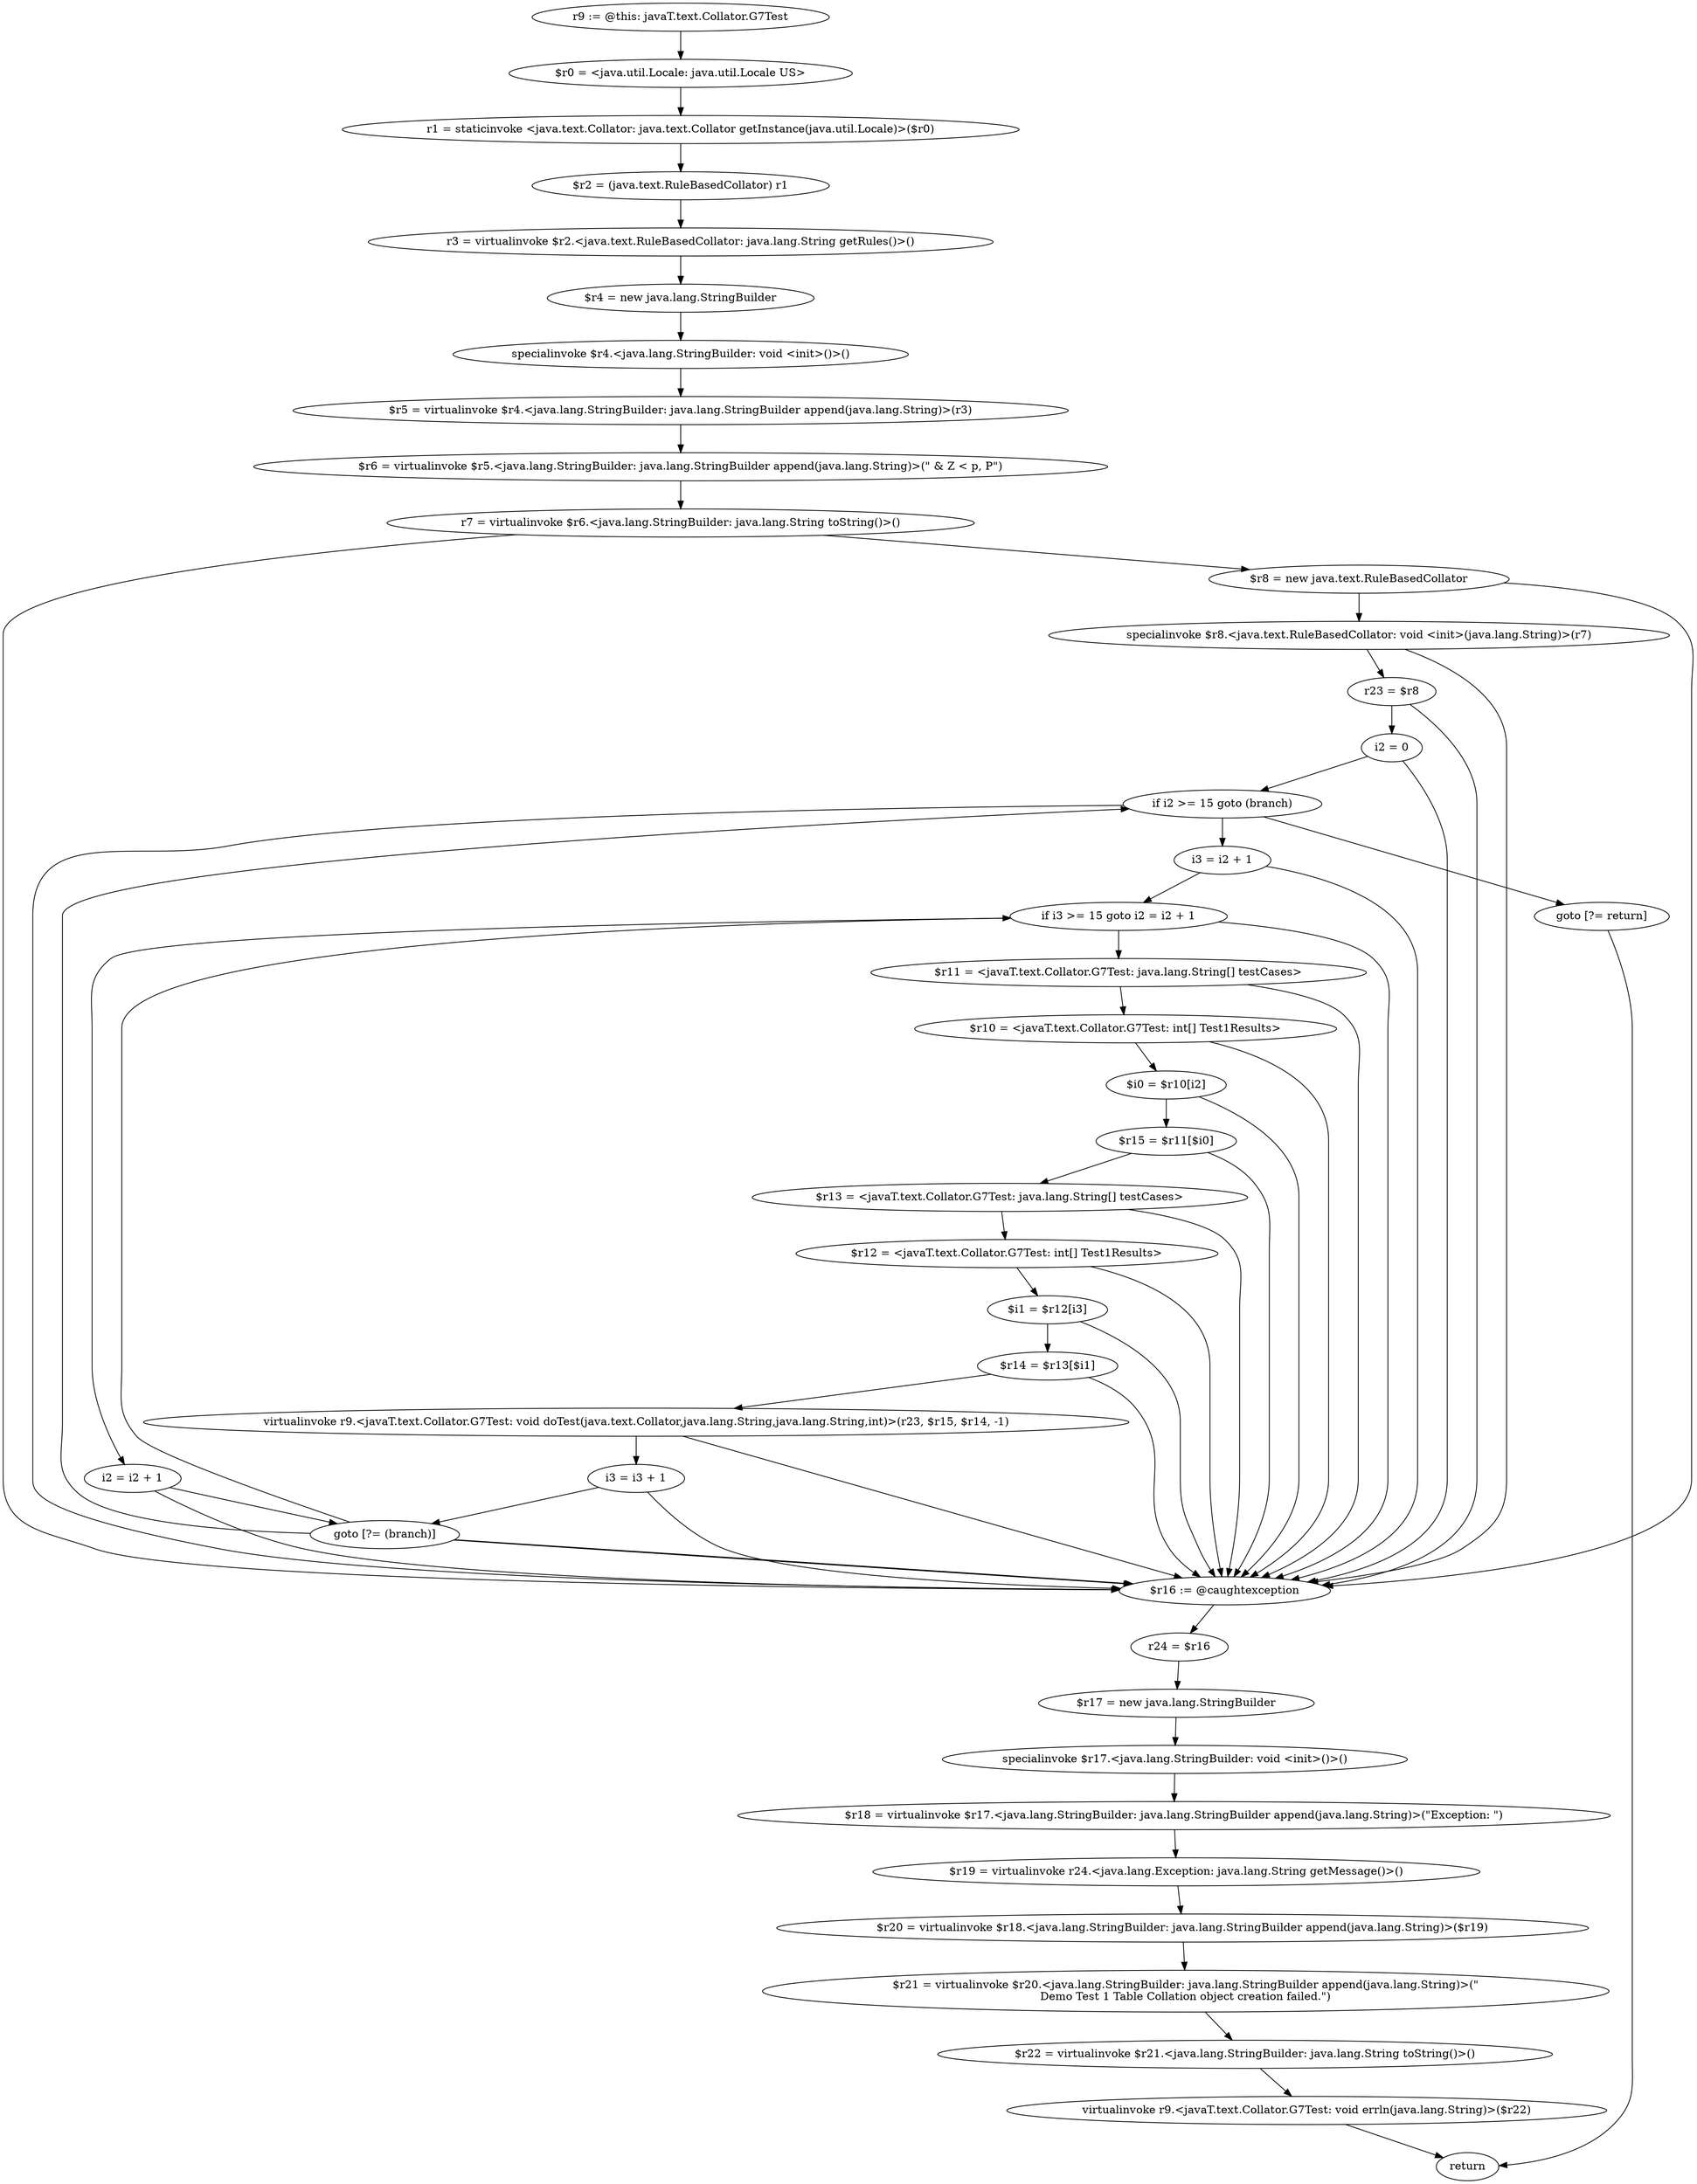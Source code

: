 digraph "unitGraph" {
    "r9 := @this: javaT.text.Collator.G7Test"
    "$r0 = <java.util.Locale: java.util.Locale US>"
    "r1 = staticinvoke <java.text.Collator: java.text.Collator getInstance(java.util.Locale)>($r0)"
    "$r2 = (java.text.RuleBasedCollator) r1"
    "r3 = virtualinvoke $r2.<java.text.RuleBasedCollator: java.lang.String getRules()>()"
    "$r4 = new java.lang.StringBuilder"
    "specialinvoke $r4.<java.lang.StringBuilder: void <init>()>()"
    "$r5 = virtualinvoke $r4.<java.lang.StringBuilder: java.lang.StringBuilder append(java.lang.String)>(r3)"
    "$r6 = virtualinvoke $r5.<java.lang.StringBuilder: java.lang.StringBuilder append(java.lang.String)>(\" & Z < p, P\")"
    "r7 = virtualinvoke $r6.<java.lang.StringBuilder: java.lang.String toString()>()"
    "$r8 = new java.text.RuleBasedCollator"
    "specialinvoke $r8.<java.text.RuleBasedCollator: void <init>(java.lang.String)>(r7)"
    "r23 = $r8"
    "i2 = 0"
    "if i2 >= 15 goto (branch)"
    "i3 = i2 + 1"
    "if i3 >= 15 goto i2 = i2 + 1"
    "$r11 = <javaT.text.Collator.G7Test: java.lang.String[] testCases>"
    "$r10 = <javaT.text.Collator.G7Test: int[] Test1Results>"
    "$i0 = $r10[i2]"
    "$r15 = $r11[$i0]"
    "$r13 = <javaT.text.Collator.G7Test: java.lang.String[] testCases>"
    "$r12 = <javaT.text.Collator.G7Test: int[] Test1Results>"
    "$i1 = $r12[i3]"
    "$r14 = $r13[$i1]"
    "virtualinvoke r9.<javaT.text.Collator.G7Test: void doTest(java.text.Collator,java.lang.String,java.lang.String,int)>(r23, $r15, $r14, -1)"
    "i3 = i3 + 1"
    "goto [?= (branch)]"
    "i2 = i2 + 1"
    "goto [?= return]"
    "$r16 := @caughtexception"
    "r24 = $r16"
    "$r17 = new java.lang.StringBuilder"
    "specialinvoke $r17.<java.lang.StringBuilder: void <init>()>()"
    "$r18 = virtualinvoke $r17.<java.lang.StringBuilder: java.lang.StringBuilder append(java.lang.String)>(\"Exception: \")"
    "$r19 = virtualinvoke r24.<java.lang.Exception: java.lang.String getMessage()>()"
    "$r20 = virtualinvoke $r18.<java.lang.StringBuilder: java.lang.StringBuilder append(java.lang.String)>($r19)"
    "$r21 = virtualinvoke $r20.<java.lang.StringBuilder: java.lang.StringBuilder append(java.lang.String)>(\"\nDemo Test 1 Table Collation object creation failed.\")"
    "$r22 = virtualinvoke $r21.<java.lang.StringBuilder: java.lang.String toString()>()"
    "virtualinvoke r9.<javaT.text.Collator.G7Test: void errln(java.lang.String)>($r22)"
    "return"
    "r9 := @this: javaT.text.Collator.G7Test"->"$r0 = <java.util.Locale: java.util.Locale US>";
    "$r0 = <java.util.Locale: java.util.Locale US>"->"r1 = staticinvoke <java.text.Collator: java.text.Collator getInstance(java.util.Locale)>($r0)";
    "r1 = staticinvoke <java.text.Collator: java.text.Collator getInstance(java.util.Locale)>($r0)"->"$r2 = (java.text.RuleBasedCollator) r1";
    "$r2 = (java.text.RuleBasedCollator) r1"->"r3 = virtualinvoke $r2.<java.text.RuleBasedCollator: java.lang.String getRules()>()";
    "r3 = virtualinvoke $r2.<java.text.RuleBasedCollator: java.lang.String getRules()>()"->"$r4 = new java.lang.StringBuilder";
    "$r4 = new java.lang.StringBuilder"->"specialinvoke $r4.<java.lang.StringBuilder: void <init>()>()";
    "specialinvoke $r4.<java.lang.StringBuilder: void <init>()>()"->"$r5 = virtualinvoke $r4.<java.lang.StringBuilder: java.lang.StringBuilder append(java.lang.String)>(r3)";
    "$r5 = virtualinvoke $r4.<java.lang.StringBuilder: java.lang.StringBuilder append(java.lang.String)>(r3)"->"$r6 = virtualinvoke $r5.<java.lang.StringBuilder: java.lang.StringBuilder append(java.lang.String)>(\" & Z < p, P\")";
    "$r6 = virtualinvoke $r5.<java.lang.StringBuilder: java.lang.StringBuilder append(java.lang.String)>(\" & Z < p, P\")"->"r7 = virtualinvoke $r6.<java.lang.StringBuilder: java.lang.String toString()>()";
    "r7 = virtualinvoke $r6.<java.lang.StringBuilder: java.lang.String toString()>()"->"$r8 = new java.text.RuleBasedCollator";
    "r7 = virtualinvoke $r6.<java.lang.StringBuilder: java.lang.String toString()>()"->"$r16 := @caughtexception";
    "$r8 = new java.text.RuleBasedCollator"->"specialinvoke $r8.<java.text.RuleBasedCollator: void <init>(java.lang.String)>(r7)";
    "$r8 = new java.text.RuleBasedCollator"->"$r16 := @caughtexception";
    "specialinvoke $r8.<java.text.RuleBasedCollator: void <init>(java.lang.String)>(r7)"->"r23 = $r8";
    "specialinvoke $r8.<java.text.RuleBasedCollator: void <init>(java.lang.String)>(r7)"->"$r16 := @caughtexception";
    "r23 = $r8"->"i2 = 0";
    "r23 = $r8"->"$r16 := @caughtexception";
    "i2 = 0"->"if i2 >= 15 goto (branch)";
    "i2 = 0"->"$r16 := @caughtexception";
    "if i2 >= 15 goto (branch)"->"i3 = i2 + 1";
    "if i2 >= 15 goto (branch)"->"goto [?= return]";
    "if i2 >= 15 goto (branch)"->"$r16 := @caughtexception";
    "i3 = i2 + 1"->"if i3 >= 15 goto i2 = i2 + 1";
    "i3 = i2 + 1"->"$r16 := @caughtexception";
    "if i3 >= 15 goto i2 = i2 + 1"->"$r11 = <javaT.text.Collator.G7Test: java.lang.String[] testCases>";
    "if i3 >= 15 goto i2 = i2 + 1"->"i2 = i2 + 1";
    "if i3 >= 15 goto i2 = i2 + 1"->"$r16 := @caughtexception";
    "$r11 = <javaT.text.Collator.G7Test: java.lang.String[] testCases>"->"$r10 = <javaT.text.Collator.G7Test: int[] Test1Results>";
    "$r11 = <javaT.text.Collator.G7Test: java.lang.String[] testCases>"->"$r16 := @caughtexception";
    "$r10 = <javaT.text.Collator.G7Test: int[] Test1Results>"->"$i0 = $r10[i2]";
    "$r10 = <javaT.text.Collator.G7Test: int[] Test1Results>"->"$r16 := @caughtexception";
    "$i0 = $r10[i2]"->"$r15 = $r11[$i0]";
    "$i0 = $r10[i2]"->"$r16 := @caughtexception";
    "$r15 = $r11[$i0]"->"$r13 = <javaT.text.Collator.G7Test: java.lang.String[] testCases>";
    "$r15 = $r11[$i0]"->"$r16 := @caughtexception";
    "$r13 = <javaT.text.Collator.G7Test: java.lang.String[] testCases>"->"$r12 = <javaT.text.Collator.G7Test: int[] Test1Results>";
    "$r13 = <javaT.text.Collator.G7Test: java.lang.String[] testCases>"->"$r16 := @caughtexception";
    "$r12 = <javaT.text.Collator.G7Test: int[] Test1Results>"->"$i1 = $r12[i3]";
    "$r12 = <javaT.text.Collator.G7Test: int[] Test1Results>"->"$r16 := @caughtexception";
    "$i1 = $r12[i3]"->"$r14 = $r13[$i1]";
    "$i1 = $r12[i3]"->"$r16 := @caughtexception";
    "$r14 = $r13[$i1]"->"virtualinvoke r9.<javaT.text.Collator.G7Test: void doTest(java.text.Collator,java.lang.String,java.lang.String,int)>(r23, $r15, $r14, -1)";
    "$r14 = $r13[$i1]"->"$r16 := @caughtexception";
    "virtualinvoke r9.<javaT.text.Collator.G7Test: void doTest(java.text.Collator,java.lang.String,java.lang.String,int)>(r23, $r15, $r14, -1)"->"i3 = i3 + 1";
    "virtualinvoke r9.<javaT.text.Collator.G7Test: void doTest(java.text.Collator,java.lang.String,java.lang.String,int)>(r23, $r15, $r14, -1)"->"$r16 := @caughtexception";
    "i3 = i3 + 1"->"goto [?= (branch)]";
    "i3 = i3 + 1"->"$r16 := @caughtexception";
    "goto [?= (branch)]"->"if i3 >= 15 goto i2 = i2 + 1";
    "goto [?= (branch)]"->"$r16 := @caughtexception";
    "i2 = i2 + 1"->"goto [?= (branch)]";
    "i2 = i2 + 1"->"$r16 := @caughtexception";
    "goto [?= (branch)]"->"if i2 >= 15 goto (branch)";
    "goto [?= (branch)]"->"$r16 := @caughtexception";
    "goto [?= return]"->"return";
    "$r16 := @caughtexception"->"r24 = $r16";
    "r24 = $r16"->"$r17 = new java.lang.StringBuilder";
    "$r17 = new java.lang.StringBuilder"->"specialinvoke $r17.<java.lang.StringBuilder: void <init>()>()";
    "specialinvoke $r17.<java.lang.StringBuilder: void <init>()>()"->"$r18 = virtualinvoke $r17.<java.lang.StringBuilder: java.lang.StringBuilder append(java.lang.String)>(\"Exception: \")";
    "$r18 = virtualinvoke $r17.<java.lang.StringBuilder: java.lang.StringBuilder append(java.lang.String)>(\"Exception: \")"->"$r19 = virtualinvoke r24.<java.lang.Exception: java.lang.String getMessage()>()";
    "$r19 = virtualinvoke r24.<java.lang.Exception: java.lang.String getMessage()>()"->"$r20 = virtualinvoke $r18.<java.lang.StringBuilder: java.lang.StringBuilder append(java.lang.String)>($r19)";
    "$r20 = virtualinvoke $r18.<java.lang.StringBuilder: java.lang.StringBuilder append(java.lang.String)>($r19)"->"$r21 = virtualinvoke $r20.<java.lang.StringBuilder: java.lang.StringBuilder append(java.lang.String)>(\"\nDemo Test 1 Table Collation object creation failed.\")";
    "$r21 = virtualinvoke $r20.<java.lang.StringBuilder: java.lang.StringBuilder append(java.lang.String)>(\"\nDemo Test 1 Table Collation object creation failed.\")"->"$r22 = virtualinvoke $r21.<java.lang.StringBuilder: java.lang.String toString()>()";
    "$r22 = virtualinvoke $r21.<java.lang.StringBuilder: java.lang.String toString()>()"->"virtualinvoke r9.<javaT.text.Collator.G7Test: void errln(java.lang.String)>($r22)";
    "virtualinvoke r9.<javaT.text.Collator.G7Test: void errln(java.lang.String)>($r22)"->"return";
}
